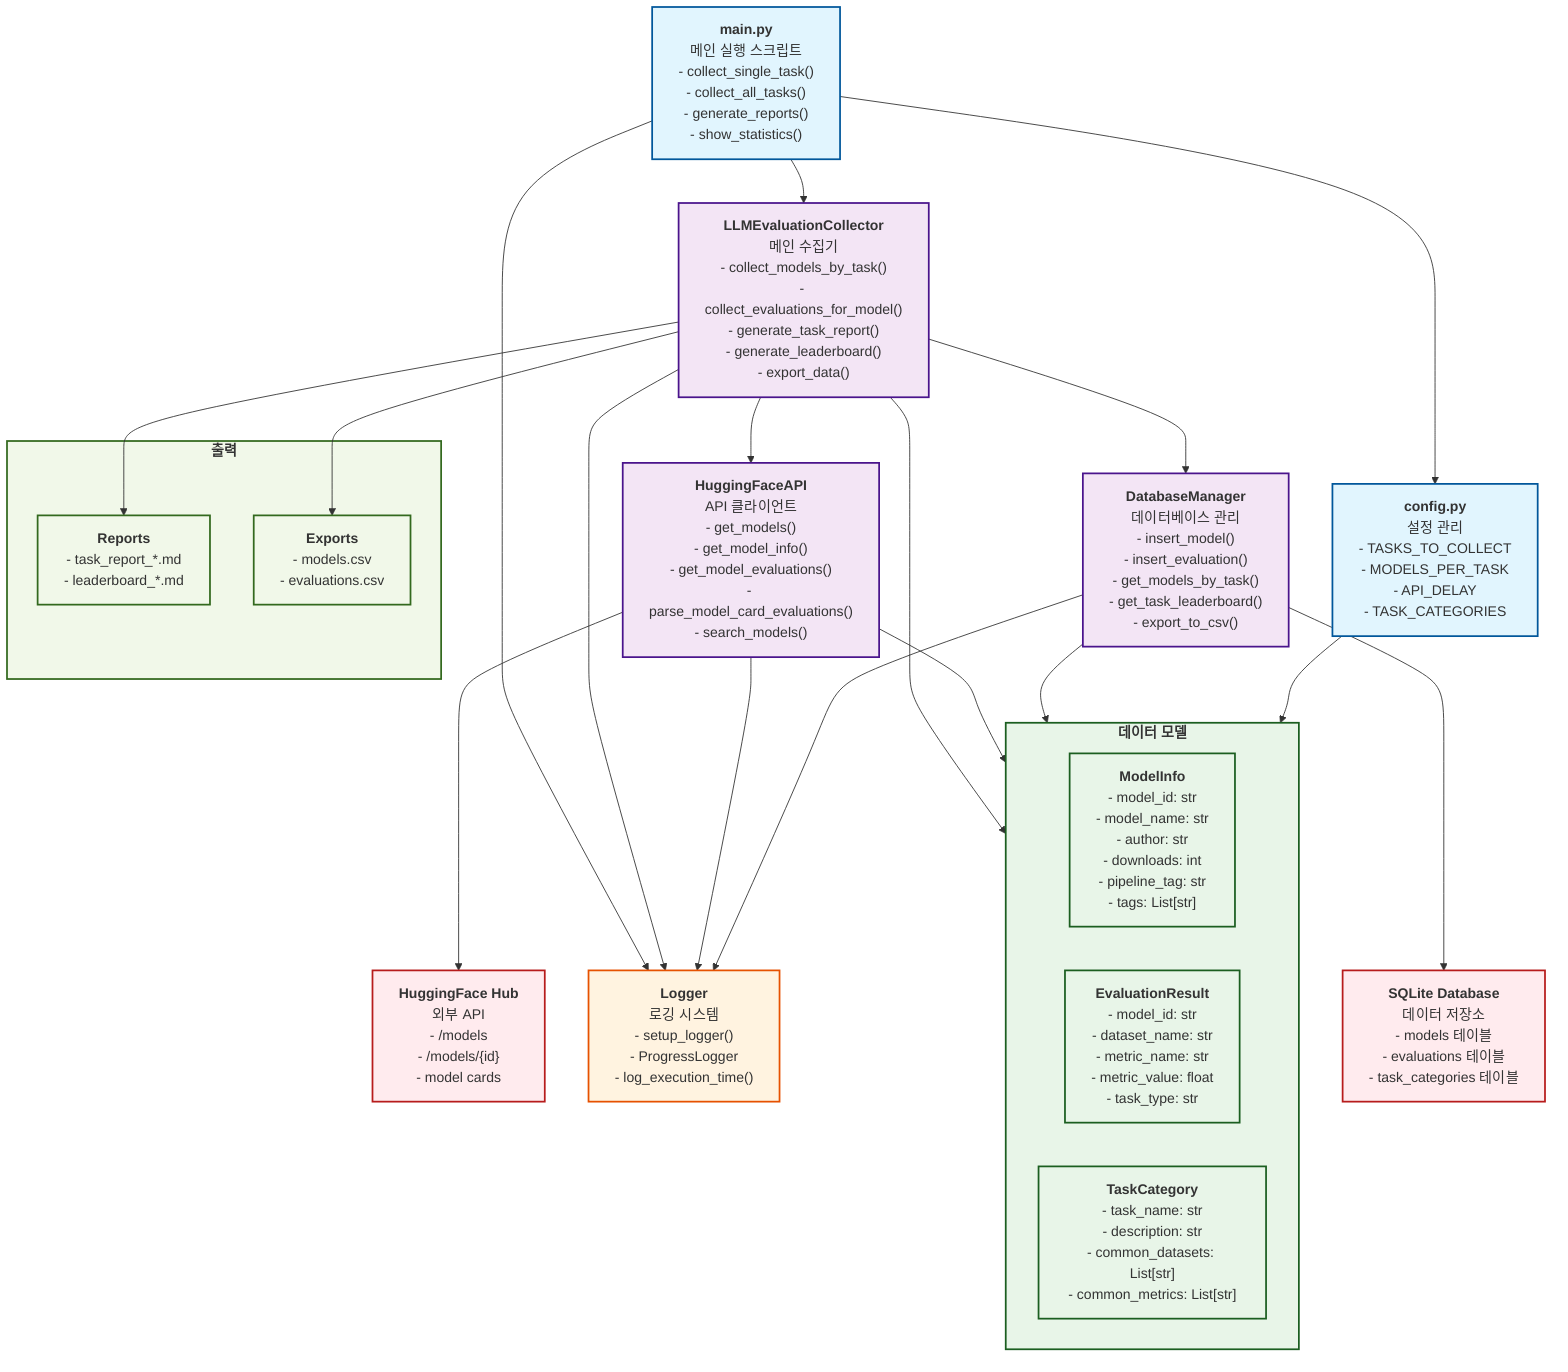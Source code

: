 graph TB
    %% 메인 시스템
    Main["`**main.py**
    메인 실행 스크립트
    - collect_single_task()
    - collect_all_tasks()
    - generate_reports()
    - show_statistics()`"]
    
    Config["`**config.py**
    설정 관리
    - TASKS_TO_COLLECT
    - MODELS_PER_TASK
    - API_DELAY
    - TASK_CATEGORIES`"]
    
    %% 핵심 수집기
    Collector["`**LLMEvaluationCollector**
    메인 수집기
    - collect_models_by_task()
    - collect_evaluations_for_model()
    - generate_task_report()
    - generate_leaderboard()
    - export_data()`"]
    
    %% API 클라이언트
    API["`**HuggingFaceAPI**
    API 클라이언트
    - get_models()
    - get_model_info()
    - get_model_evaluations()
    - parse_model_card_evaluations()
    - search_models()`"]
    
    %% 데이터베이스 관리자
    DB["`**DatabaseManager**
    데이터베이스 관리
    - insert_model()
    - insert_evaluation()
    - get_models_by_task()
    - get_task_leaderboard()
    - export_to_csv()`"]
    
    %% 데이터 모델들
    subgraph DataModels["`**데이터 모델**`"]
        ModelInfo["`**ModelInfo**
        - model_id: str
        - model_name: str
        - author: str
        - downloads: int
        - pipeline_tag: str
        - tags: List[str]`"]
        
        EvalResult["`**EvaluationResult**
        - model_id: str
        - dataset_name: str
        - metric_name: str
        - metric_value: float
        - task_type: str`"]
        
        TaskCategory["`**TaskCategory**
        - task_name: str
        - description: str
        - common_datasets: List[str]
        - common_metrics: List[str]`"]
    end
    
    %% 유틸리티
    Logger["`**Logger**
    로깅 시스템
    - setup_logger()
    - ProgressLogger
    - log_execution_time()`"]
    
    %% 외부 시스템
    HFAPI["`**HuggingFace Hub**
    외부 API
    - /models
    - /models/{id}
    - model cards`"]
    
    SQLite["`**SQLite Database**
    데이터 저장소
    - models 테이블
    - evaluations 테이블
    - task_categories 테이블`"]
    
    %% 출력 파일들
    subgraph Outputs["`**출력**`"]
        Reports["`**Reports**
        - task_report_*.md
        - leaderboard_*.md`"]
        
        Exports["`**Exports**
        - models.csv
        - evaluations.csv`"]
    end
    
    %% 관계 정의
    Main --> Collector
    Main --> Config
    Main --> Logger
    
    Collector --> API
    Collector --> DB
    Collector --> DataModels
    Collector --> Logger
    Collector --> Reports
    Collector --> Exports
    
    API --> HFAPI
    API --> DataModels
    API --> Logger
    
    DB --> SQLite
    DB --> DataModels
    DB --> Logger
    
    Config --> DataModels
    
    %% 스타일링
    classDef mainClass fill:#e1f5fe,stroke:#01579b,stroke-width:2px
    classDef coreClass fill:#f3e5f5,stroke:#4a148c,stroke-width:2px
    classDef dataClass fill:#e8f5e8,stroke:#1b5e20,stroke-width:2px
    classDef utilClass fill:#fff3e0,stroke:#e65100,stroke-width:2px
    classDef externalClass fill:#ffebee,stroke:#b71c1c,stroke-width:2px
    classDef outputClass fill:#f1f8e9,stroke:#33691e,stroke-width:2px
    
    class Main,Config mainClass
    class Collector,API,DB coreClass
    class DataModels,ModelInfo,EvalResult,TaskCategory dataClass
    class Logger utilClass
    class HFAPI,SQLite externalClass
    class Outputs,Reports,Exports outputClass